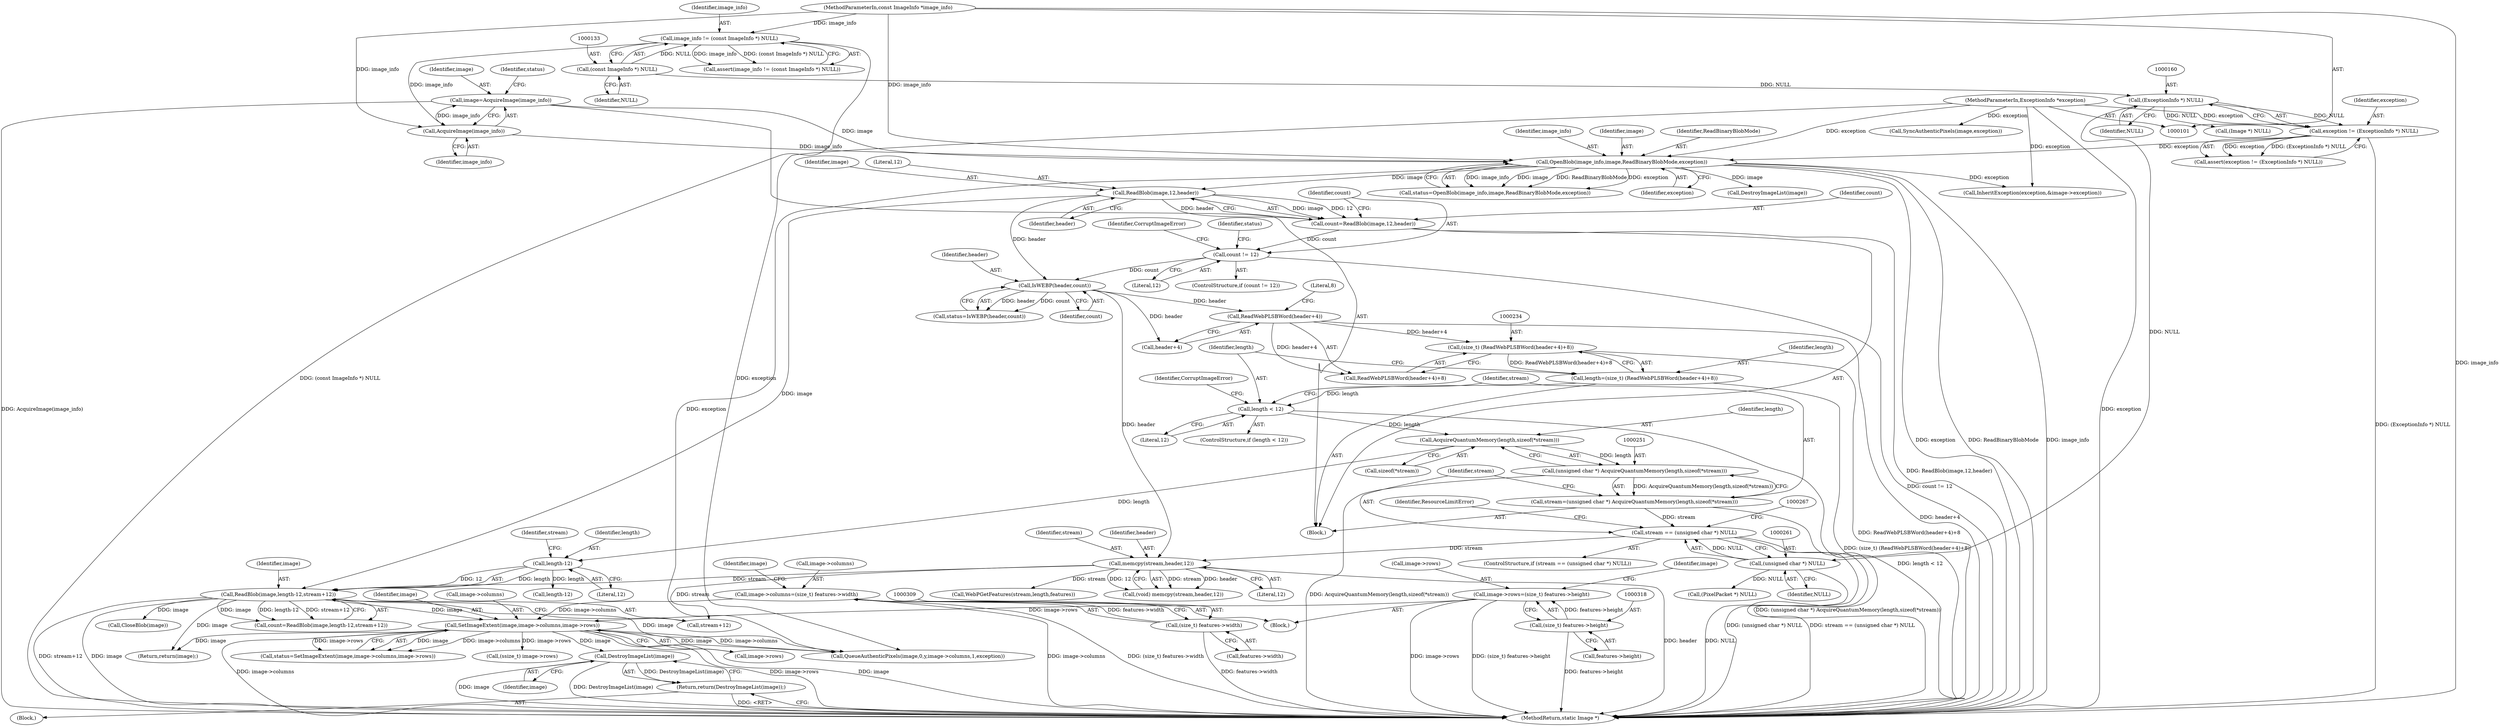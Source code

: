 digraph "0_ImageMagick_f6e9d0d9955e85bdd7540b251cd50d598dacc5e6_73@pointer" {
"1000392" [label="(Call,DestroyImageList(image))"];
"1000372" [label="(Call,SetImageExtent(image,image->columns,image->rows))"];
"1000274" [label="(Call,ReadBlob(image,length-12,stream+12))"];
"1000208" [label="(Call,ReadBlob(image,12,header))"];
"1000174" [label="(Call,OpenBlob(image_info,image,ReadBinaryBlobMode,exception))"];
"1000170" [label="(Call,AcquireImage(image_info))"];
"1000130" [label="(Call,image_info != (const ImageInfo *) NULL)"];
"1000102" [label="(MethodParameterIn,const ImageInfo *image_info)"];
"1000132" [label="(Call,(const ImageInfo *) NULL)"];
"1000168" [label="(Call,image=AcquireImage(image_info))"];
"1000157" [label="(Call,exception != (ExceptionInfo *) NULL)"];
"1000103" [label="(MethodParameterIn,ExceptionInfo *exception)"];
"1000159" [label="(Call,(ExceptionInfo *) NULL)"];
"1000276" [label="(Call,length-12)"];
"1000252" [label="(Call,AcquireQuantumMemory(length,sizeof(*stream)))"];
"1000242" [label="(Call,length < 12)"];
"1000231" [label="(Call,length=(size_t) (ReadWebPLSBWord(header+4)+8))"];
"1000233" [label="(Call,(size_t) (ReadWebPLSBWord(header+4)+8))"];
"1000236" [label="(Call,ReadWebPLSBWord(header+4))"];
"1000221" [label="(Call,IsWEBP(header,count))"];
"1000213" [label="(Call,count != 12)"];
"1000206" [label="(Call,count=ReadBlob(image,12,header))"];
"1000268" [label="(Call,memcpy(stream,header,12))"];
"1000258" [label="(Call,stream == (unsigned char *) NULL)"];
"1000248" [label="(Call,stream=(unsigned char *) AcquireQuantumMemory(length,sizeof(*stream)))"];
"1000250" [label="(Call,(unsigned char *) AcquireQuantumMemory(length,sizeof(*stream)))"];
"1000260" [label="(Call,(unsigned char *) NULL)"];
"1000304" [label="(Call,image->columns=(size_t) features->width)"];
"1000308" [label="(Call,(size_t) features->width)"];
"1000313" [label="(Call,image->rows=(size_t) features->height)"];
"1000317" [label="(Call,(size_t) features->height)"];
"1000391" [label="(Return,return(DestroyImageList(image));)"];
"1000104" [label="(Block,)"];
"1000276" [label="(Call,length-12)"];
"1000172" [label="(Call,status=OpenBlob(image_info,image,ReadBinaryBlobMode,exception))"];
"1000178" [label="(Identifier,exception)"];
"1000132" [label="(Call,(const ImageInfo *) NULL)"];
"1000130" [label="(Call,image_info != (const ImageInfo *) NULL)"];
"1000103" [label="(MethodParameterIn,ExceptionInfo *exception)"];
"1000268" [label="(Call,memcpy(stream,header,12))"];
"1000270" [label="(Identifier,header)"];
"1000248" [label="(Call,stream=(unsigned char *) AcquireQuantumMemory(length,sizeof(*stream)))"];
"1000314" [label="(Call,image->rows)"];
"1000242" [label="(Call,length < 12)"];
"1000219" [label="(Call,status=IsWEBP(header,count))"];
"1000175" [label="(Identifier,image_info)"];
"1000271" [label="(Literal,12)"];
"1000131" [label="(Identifier,image_info)"];
"1000176" [label="(Identifier,image)"];
"1000215" [label="(Literal,12)"];
"1000260" [label="(Call,(unsigned char *) NULL)"];
"1000280" [label="(Identifier,stream)"];
"1000212" [label="(ControlStructure,if (count != 12))"];
"1000490" [label="(Call,QueueAuthenticPixels(image,0,y,image->columns,1,exception))"];
"1000253" [label="(Identifier,length)"];
"1000579" [label="(MethodReturn,static Image *)"];
"1000262" [label="(Identifier,NULL)"];
"1000384" [label="(Block,)"];
"1000275" [label="(Identifier,image)"];
"1000377" [label="(Call,image->rows)"];
"1000246" [label="(Identifier,CorruptImageError)"];
"1000243" [label="(Identifier,length)"];
"1000240" [label="(Literal,8)"];
"1000222" [label="(Identifier,header)"];
"1000207" [label="(Identifier,count)"];
"1000279" [label="(Call,stream+12)"];
"1000502" [label="(Call,(PixelPacket *) NULL)"];
"1000313" [label="(Call,image->rows=(size_t) features->height)"];
"1000372" [label="(Call,SetImageExtent(image,image->columns,image->rows))"];
"1000319" [label="(Call,features->height)"];
"1000177" [label="(Identifier,ReadBinaryBlobMode)"];
"1000168" [label="(Call,image=AcquireImage(image_info))"];
"1000220" [label="(Identifier,status)"];
"1000161" [label="(Identifier,NULL)"];
"1000304" [label="(Call,image->columns=(size_t) features->width)"];
"1000156" [label="(Call,assert(exception != (ExceptionInfo *) NULL))"];
"1000548" [label="(Call,SyncAuthenticPixels(image,exception))"];
"1000269" [label="(Identifier,stream)"];
"1000370" [label="(Call,status=SetImageExtent(image,image->columns,image->rows))"];
"1000315" [label="(Identifier,image)"];
"1000374" [label="(Call,image->columns)"];
"1000392" [label="(Call,DestroyImageList(image))"];
"1000250" [label="(Call,(unsigned char *) AcquireQuantumMemory(length,sizeof(*stream)))"];
"1000295" [label="(Call,WebPGetFeatures(stream,length,features))"];
"1000278" [label="(Literal,12)"];
"1000206" [label="(Call,count=ReadBlob(image,12,header))"];
"1000236" [label="(Call,ReadWebPLSBWord(header+4))"];
"1000478" [label="(Call,(ssize_t) image->rows)"];
"1000277" [label="(Identifier,length)"];
"1000233" [label="(Call,(size_t) (ReadWebPLSBWord(header+4)+8))"];
"1000158" [label="(Identifier,exception)"];
"1000305" [label="(Call,image->columns)"];
"1000232" [label="(Identifier,length)"];
"1000274" [label="(Call,ReadBlob(image,length-12,stream+12))"];
"1000221" [label="(Call,IsWEBP(header,count))"];
"1000365" [label="(Call,CloseBlob(image))"];
"1000324" [label="(Identifier,image)"];
"1000171" [label="(Identifier,image_info)"];
"1000266" [label="(Call,(void) memcpy(stream,header,12))"];
"1000235" [label="(Call,ReadWebPLSBWord(header+4)+8)"];
"1000129" [label="(Call,assert(image_info != (const ImageInfo *) NULL))"];
"1000308" [label="(Call,(size_t) features->width)"];
"1000577" [label="(Return,return(image);)"];
"1000209" [label="(Identifier,image)"];
"1000214" [label="(Identifier,count)"];
"1000249" [label="(Identifier,stream)"];
"1000264" [label="(Identifier,ResourceLimitError)"];
"1000244" [label="(Literal,12)"];
"1000272" [label="(Call,count=ReadBlob(image,length-12,stream+12))"];
"1000170" [label="(Call,AcquireImage(image_info))"];
"1000186" [label="(Call,DestroyImageList(image))"];
"1000258" [label="(Call,stream == (unsigned char *) NULL)"];
"1000241" [label="(ControlStructure,if (length < 12))"];
"1000223" [label="(Identifier,count)"];
"1000208" [label="(Call,ReadBlob(image,12,header))"];
"1000157" [label="(Call,exception != (ExceptionInfo *) NULL)"];
"1000211" [label="(Identifier,header)"];
"1000393" [label="(Identifier,image)"];
"1000317" [label="(Call,(size_t) features->height)"];
"1000373" [label="(Identifier,image)"];
"1000231" [label="(Call,length=(size_t) (ReadWebPLSBWord(header+4)+8))"];
"1000310" [label="(Call,features->width)"];
"1000303" [label="(Block,)"];
"1000169" [label="(Identifier,image)"];
"1000259" [label="(Identifier,stream)"];
"1000102" [label="(MethodParameterIn,const ImageInfo *image_info)"];
"1000391" [label="(Return,return(DestroyImageList(image));)"];
"1000174" [label="(Call,OpenBlob(image_info,image,ReadBinaryBlobMode,exception))"];
"1000210" [label="(Literal,12)"];
"1000237" [label="(Call,header+4)"];
"1000159" [label="(Call,(ExceptionInfo *) NULL)"];
"1000213" [label="(Call,count != 12)"];
"1000217" [label="(Identifier,CorruptImageError)"];
"1000252" [label="(Call,AcquireQuantumMemory(length,sizeof(*stream)))"];
"1000254" [label="(Call,sizeof(*stream))"];
"1000257" [label="(ControlStructure,if (stream == (unsigned char *) NULL))"];
"1000385" [label="(Call,InheritException(exception,&image->exception))"];
"1000189" [label="(Call,(Image *) NULL)"];
"1000173" [label="(Identifier,status)"];
"1000287" [label="(Call,length-12)"];
"1000134" [label="(Identifier,NULL)"];
"1000392" -> "1000391"  [label="AST: "];
"1000392" -> "1000393"  [label="CFG: "];
"1000393" -> "1000392"  [label="AST: "];
"1000391" -> "1000392"  [label="CFG: "];
"1000392" -> "1000579"  [label="DDG: DestroyImageList(image)"];
"1000392" -> "1000579"  [label="DDG: image"];
"1000392" -> "1000391"  [label="DDG: DestroyImageList(image)"];
"1000372" -> "1000392"  [label="DDG: image"];
"1000372" -> "1000370"  [label="AST: "];
"1000372" -> "1000377"  [label="CFG: "];
"1000373" -> "1000372"  [label="AST: "];
"1000374" -> "1000372"  [label="AST: "];
"1000377" -> "1000372"  [label="AST: "];
"1000370" -> "1000372"  [label="CFG: "];
"1000372" -> "1000579"  [label="DDG: image->rows"];
"1000372" -> "1000579"  [label="DDG: image"];
"1000372" -> "1000579"  [label="DDG: image->columns"];
"1000372" -> "1000370"  [label="DDG: image"];
"1000372" -> "1000370"  [label="DDG: image->columns"];
"1000372" -> "1000370"  [label="DDG: image->rows"];
"1000274" -> "1000372"  [label="DDG: image"];
"1000304" -> "1000372"  [label="DDG: image->columns"];
"1000313" -> "1000372"  [label="DDG: image->rows"];
"1000372" -> "1000478"  [label="DDG: image->rows"];
"1000372" -> "1000490"  [label="DDG: image"];
"1000372" -> "1000490"  [label="DDG: image->columns"];
"1000372" -> "1000577"  [label="DDG: image"];
"1000274" -> "1000272"  [label="AST: "];
"1000274" -> "1000279"  [label="CFG: "];
"1000275" -> "1000274"  [label="AST: "];
"1000276" -> "1000274"  [label="AST: "];
"1000279" -> "1000274"  [label="AST: "];
"1000272" -> "1000274"  [label="CFG: "];
"1000274" -> "1000579"  [label="DDG: image"];
"1000274" -> "1000579"  [label="DDG: stream+12"];
"1000274" -> "1000272"  [label="DDG: image"];
"1000274" -> "1000272"  [label="DDG: length-12"];
"1000274" -> "1000272"  [label="DDG: stream+12"];
"1000208" -> "1000274"  [label="DDG: image"];
"1000276" -> "1000274"  [label="DDG: length"];
"1000276" -> "1000274"  [label="DDG: 12"];
"1000268" -> "1000274"  [label="DDG: stream"];
"1000274" -> "1000365"  [label="DDG: image"];
"1000274" -> "1000490"  [label="DDG: image"];
"1000274" -> "1000577"  [label="DDG: image"];
"1000208" -> "1000206"  [label="AST: "];
"1000208" -> "1000211"  [label="CFG: "];
"1000209" -> "1000208"  [label="AST: "];
"1000210" -> "1000208"  [label="AST: "];
"1000211" -> "1000208"  [label="AST: "];
"1000206" -> "1000208"  [label="CFG: "];
"1000208" -> "1000206"  [label="DDG: image"];
"1000208" -> "1000206"  [label="DDG: 12"];
"1000208" -> "1000206"  [label="DDG: header"];
"1000174" -> "1000208"  [label="DDG: image"];
"1000208" -> "1000221"  [label="DDG: header"];
"1000174" -> "1000172"  [label="AST: "];
"1000174" -> "1000178"  [label="CFG: "];
"1000175" -> "1000174"  [label="AST: "];
"1000176" -> "1000174"  [label="AST: "];
"1000177" -> "1000174"  [label="AST: "];
"1000178" -> "1000174"  [label="AST: "];
"1000172" -> "1000174"  [label="CFG: "];
"1000174" -> "1000579"  [label="DDG: exception"];
"1000174" -> "1000579"  [label="DDG: ReadBinaryBlobMode"];
"1000174" -> "1000579"  [label="DDG: image_info"];
"1000174" -> "1000172"  [label="DDG: image_info"];
"1000174" -> "1000172"  [label="DDG: image"];
"1000174" -> "1000172"  [label="DDG: ReadBinaryBlobMode"];
"1000174" -> "1000172"  [label="DDG: exception"];
"1000170" -> "1000174"  [label="DDG: image_info"];
"1000102" -> "1000174"  [label="DDG: image_info"];
"1000168" -> "1000174"  [label="DDG: image"];
"1000157" -> "1000174"  [label="DDG: exception"];
"1000103" -> "1000174"  [label="DDG: exception"];
"1000174" -> "1000186"  [label="DDG: image"];
"1000174" -> "1000385"  [label="DDG: exception"];
"1000174" -> "1000490"  [label="DDG: exception"];
"1000170" -> "1000168"  [label="AST: "];
"1000170" -> "1000171"  [label="CFG: "];
"1000171" -> "1000170"  [label="AST: "];
"1000168" -> "1000170"  [label="CFG: "];
"1000170" -> "1000168"  [label="DDG: image_info"];
"1000130" -> "1000170"  [label="DDG: image_info"];
"1000102" -> "1000170"  [label="DDG: image_info"];
"1000130" -> "1000129"  [label="AST: "];
"1000130" -> "1000132"  [label="CFG: "];
"1000131" -> "1000130"  [label="AST: "];
"1000132" -> "1000130"  [label="AST: "];
"1000129" -> "1000130"  [label="CFG: "];
"1000130" -> "1000579"  [label="DDG: (const ImageInfo *) NULL"];
"1000130" -> "1000129"  [label="DDG: image_info"];
"1000130" -> "1000129"  [label="DDG: (const ImageInfo *) NULL"];
"1000102" -> "1000130"  [label="DDG: image_info"];
"1000132" -> "1000130"  [label="DDG: NULL"];
"1000102" -> "1000101"  [label="AST: "];
"1000102" -> "1000579"  [label="DDG: image_info"];
"1000132" -> "1000134"  [label="CFG: "];
"1000133" -> "1000132"  [label="AST: "];
"1000134" -> "1000132"  [label="AST: "];
"1000132" -> "1000159"  [label="DDG: NULL"];
"1000168" -> "1000104"  [label="AST: "];
"1000169" -> "1000168"  [label="AST: "];
"1000173" -> "1000168"  [label="CFG: "];
"1000168" -> "1000579"  [label="DDG: AcquireImage(image_info)"];
"1000157" -> "1000156"  [label="AST: "];
"1000157" -> "1000159"  [label="CFG: "];
"1000158" -> "1000157"  [label="AST: "];
"1000159" -> "1000157"  [label="AST: "];
"1000156" -> "1000157"  [label="CFG: "];
"1000157" -> "1000579"  [label="DDG: (ExceptionInfo *) NULL"];
"1000157" -> "1000156"  [label="DDG: exception"];
"1000157" -> "1000156"  [label="DDG: (ExceptionInfo *) NULL"];
"1000103" -> "1000157"  [label="DDG: exception"];
"1000159" -> "1000157"  [label="DDG: NULL"];
"1000103" -> "1000101"  [label="AST: "];
"1000103" -> "1000579"  [label="DDG: exception"];
"1000103" -> "1000385"  [label="DDG: exception"];
"1000103" -> "1000490"  [label="DDG: exception"];
"1000103" -> "1000548"  [label="DDG: exception"];
"1000159" -> "1000161"  [label="CFG: "];
"1000160" -> "1000159"  [label="AST: "];
"1000161" -> "1000159"  [label="AST: "];
"1000159" -> "1000189"  [label="DDG: NULL"];
"1000159" -> "1000260"  [label="DDG: NULL"];
"1000276" -> "1000278"  [label="CFG: "];
"1000277" -> "1000276"  [label="AST: "];
"1000278" -> "1000276"  [label="AST: "];
"1000280" -> "1000276"  [label="CFG: "];
"1000252" -> "1000276"  [label="DDG: length"];
"1000276" -> "1000287"  [label="DDG: length"];
"1000252" -> "1000250"  [label="AST: "];
"1000252" -> "1000254"  [label="CFG: "];
"1000253" -> "1000252"  [label="AST: "];
"1000254" -> "1000252"  [label="AST: "];
"1000250" -> "1000252"  [label="CFG: "];
"1000252" -> "1000250"  [label="DDG: length"];
"1000242" -> "1000252"  [label="DDG: length"];
"1000242" -> "1000241"  [label="AST: "];
"1000242" -> "1000244"  [label="CFG: "];
"1000243" -> "1000242"  [label="AST: "];
"1000244" -> "1000242"  [label="AST: "];
"1000246" -> "1000242"  [label="CFG: "];
"1000249" -> "1000242"  [label="CFG: "];
"1000242" -> "1000579"  [label="DDG: length < 12"];
"1000231" -> "1000242"  [label="DDG: length"];
"1000231" -> "1000104"  [label="AST: "];
"1000231" -> "1000233"  [label="CFG: "];
"1000232" -> "1000231"  [label="AST: "];
"1000233" -> "1000231"  [label="AST: "];
"1000243" -> "1000231"  [label="CFG: "];
"1000231" -> "1000579"  [label="DDG: (size_t) (ReadWebPLSBWord(header+4)+8)"];
"1000233" -> "1000231"  [label="DDG: ReadWebPLSBWord(header+4)+8"];
"1000233" -> "1000235"  [label="CFG: "];
"1000234" -> "1000233"  [label="AST: "];
"1000235" -> "1000233"  [label="AST: "];
"1000233" -> "1000579"  [label="DDG: ReadWebPLSBWord(header+4)+8"];
"1000236" -> "1000233"  [label="DDG: header+4"];
"1000236" -> "1000235"  [label="AST: "];
"1000236" -> "1000237"  [label="CFG: "];
"1000237" -> "1000236"  [label="AST: "];
"1000240" -> "1000236"  [label="CFG: "];
"1000236" -> "1000579"  [label="DDG: header+4"];
"1000236" -> "1000235"  [label="DDG: header+4"];
"1000221" -> "1000236"  [label="DDG: header"];
"1000221" -> "1000219"  [label="AST: "];
"1000221" -> "1000223"  [label="CFG: "];
"1000222" -> "1000221"  [label="AST: "];
"1000223" -> "1000221"  [label="AST: "];
"1000219" -> "1000221"  [label="CFG: "];
"1000221" -> "1000219"  [label="DDG: header"];
"1000221" -> "1000219"  [label="DDG: count"];
"1000213" -> "1000221"  [label="DDG: count"];
"1000221" -> "1000237"  [label="DDG: header"];
"1000221" -> "1000268"  [label="DDG: header"];
"1000213" -> "1000212"  [label="AST: "];
"1000213" -> "1000215"  [label="CFG: "];
"1000214" -> "1000213"  [label="AST: "];
"1000215" -> "1000213"  [label="AST: "];
"1000217" -> "1000213"  [label="CFG: "];
"1000220" -> "1000213"  [label="CFG: "];
"1000213" -> "1000579"  [label="DDG: count != 12"];
"1000206" -> "1000213"  [label="DDG: count"];
"1000206" -> "1000104"  [label="AST: "];
"1000207" -> "1000206"  [label="AST: "];
"1000214" -> "1000206"  [label="CFG: "];
"1000206" -> "1000579"  [label="DDG: ReadBlob(image,12,header)"];
"1000268" -> "1000266"  [label="AST: "];
"1000268" -> "1000271"  [label="CFG: "];
"1000269" -> "1000268"  [label="AST: "];
"1000270" -> "1000268"  [label="AST: "];
"1000271" -> "1000268"  [label="AST: "];
"1000266" -> "1000268"  [label="CFG: "];
"1000268" -> "1000579"  [label="DDG: header"];
"1000268" -> "1000266"  [label="DDG: stream"];
"1000268" -> "1000266"  [label="DDG: header"];
"1000268" -> "1000266"  [label="DDG: 12"];
"1000258" -> "1000268"  [label="DDG: stream"];
"1000268" -> "1000279"  [label="DDG: stream"];
"1000268" -> "1000295"  [label="DDG: stream"];
"1000258" -> "1000257"  [label="AST: "];
"1000258" -> "1000260"  [label="CFG: "];
"1000259" -> "1000258"  [label="AST: "];
"1000260" -> "1000258"  [label="AST: "];
"1000264" -> "1000258"  [label="CFG: "];
"1000267" -> "1000258"  [label="CFG: "];
"1000258" -> "1000579"  [label="DDG: (unsigned char *) NULL"];
"1000258" -> "1000579"  [label="DDG: stream == (unsigned char *) NULL"];
"1000248" -> "1000258"  [label="DDG: stream"];
"1000260" -> "1000258"  [label="DDG: NULL"];
"1000248" -> "1000104"  [label="AST: "];
"1000248" -> "1000250"  [label="CFG: "];
"1000249" -> "1000248"  [label="AST: "];
"1000250" -> "1000248"  [label="AST: "];
"1000259" -> "1000248"  [label="CFG: "];
"1000248" -> "1000579"  [label="DDG: (unsigned char *) AcquireQuantumMemory(length,sizeof(*stream))"];
"1000250" -> "1000248"  [label="DDG: AcquireQuantumMemory(length,sizeof(*stream))"];
"1000251" -> "1000250"  [label="AST: "];
"1000250" -> "1000579"  [label="DDG: AcquireQuantumMemory(length,sizeof(*stream))"];
"1000260" -> "1000262"  [label="CFG: "];
"1000261" -> "1000260"  [label="AST: "];
"1000262" -> "1000260"  [label="AST: "];
"1000260" -> "1000579"  [label="DDG: NULL"];
"1000260" -> "1000502"  [label="DDG: NULL"];
"1000304" -> "1000303"  [label="AST: "];
"1000304" -> "1000308"  [label="CFG: "];
"1000305" -> "1000304"  [label="AST: "];
"1000308" -> "1000304"  [label="AST: "];
"1000315" -> "1000304"  [label="CFG: "];
"1000304" -> "1000579"  [label="DDG: image->columns"];
"1000304" -> "1000579"  [label="DDG: (size_t) features->width"];
"1000308" -> "1000304"  [label="DDG: features->width"];
"1000308" -> "1000310"  [label="CFG: "];
"1000309" -> "1000308"  [label="AST: "];
"1000310" -> "1000308"  [label="AST: "];
"1000308" -> "1000579"  [label="DDG: features->width"];
"1000313" -> "1000303"  [label="AST: "];
"1000313" -> "1000317"  [label="CFG: "];
"1000314" -> "1000313"  [label="AST: "];
"1000317" -> "1000313"  [label="AST: "];
"1000324" -> "1000313"  [label="CFG: "];
"1000313" -> "1000579"  [label="DDG: image->rows"];
"1000313" -> "1000579"  [label="DDG: (size_t) features->height"];
"1000317" -> "1000313"  [label="DDG: features->height"];
"1000317" -> "1000319"  [label="CFG: "];
"1000318" -> "1000317"  [label="AST: "];
"1000319" -> "1000317"  [label="AST: "];
"1000317" -> "1000579"  [label="DDG: features->height"];
"1000391" -> "1000384"  [label="AST: "];
"1000579" -> "1000391"  [label="CFG: "];
"1000391" -> "1000579"  [label="DDG: <RET>"];
}
